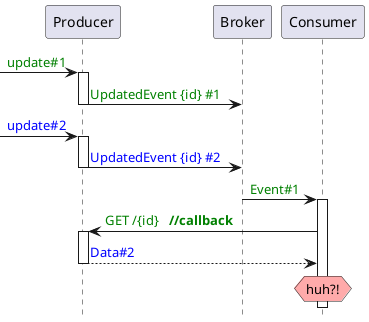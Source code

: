 @startuml
'title Consumer Callback Race
hide footbox

-> Producer++: <font color=green>update#1
Broker<-Producer--: <font color=green>UpdatedEvent {id} #1

->Producer++:<font color=blue>update#2
Broker<-Producer--: <font color=blue>UpdatedEvent {id} #2
Broker->Consumer++: <font color=green>Event#1
Consumer->Producer++: <font color=green>GET /{id}   **//callback**
Consumer<--Producer--: <font color=blue>Data#2
hnote over Consumer #FFAAAA: huh?!

@enduml